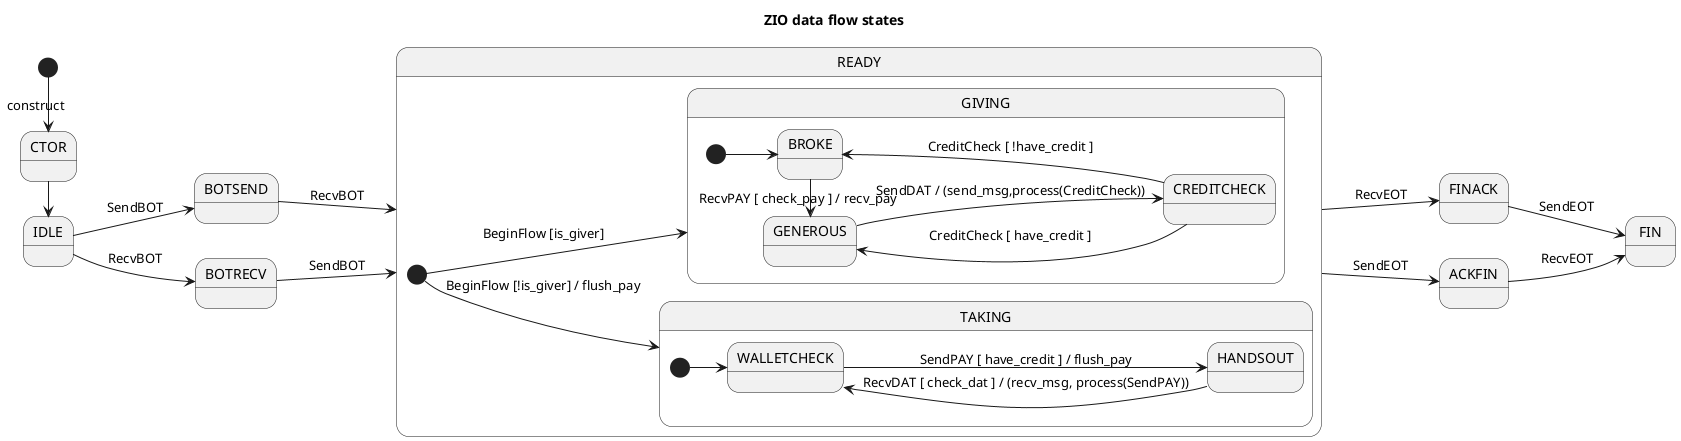 @startuml
left to right direction
title ZIO data flow states
[*] -> CTOR : construct
CTOR -> IDLE
IDLE --> BOTSEND : SendBOT
IDLE --> BOTRECV : RecvBOT
BOTSEND --> READY : RecvBOT
BOTRECV --> READY : SendBOT

state READY {
        [*] --> GIVING : BeginFlow [is_giver]
        [*] --> TAKING : BeginFlow [!is_giver] / flush_pay

state GIVING {
        [*] --> BROKE
        BROKE -> GENEROUS : RecvPAY [ check_pay ] / recv_pay
        GENEROUS -> CREDITCHECK : SendDAT / (send_msg,process(CreditCheck))
        CREDITCHECK --> GENEROUS : CreditCheck [ have_credit ]
        CREDITCHECK --> BROKE : CreditCheck [ !have_credit ]
}

state TAKING {
        [*] --> WALLETCHECK
        WALLETCHECK -> HANDSOUT : SendPAY [ have_credit ] / flush_pay
        HANDSOUT --> WALLETCHECK : RecvDAT [ check_dat ] / (recv_msg, process(SendPAY))
}
}
READY --> FINACK : RecvEOT
READY --> ACKFIN : SendEOT

FINACK --> FIN : SendEOT
ACKFIN --> FIN : RecvEOT

@enduml
